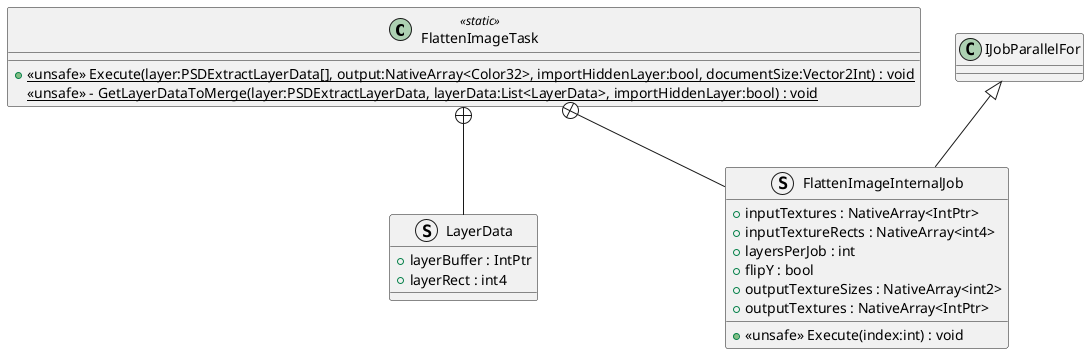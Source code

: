 @startuml
class FlattenImageTask <<static>> {
    + {static} <<unsafe>> Execute(layer:PSDExtractLayerData[], output:NativeArray<Color32>, importHiddenLayer:bool, documentSize:Vector2Int) : void
    {static} <<unsafe>> - GetLayerDataToMerge(layer:PSDExtractLayerData, layerData:List<LayerData>, importHiddenLayer:bool) : void
}
struct LayerData {
    + layerBuffer : IntPtr
    + layerRect : int4
}
struct FlattenImageInternalJob {
    + inputTextures : NativeArray<IntPtr>
    + inputTextureRects : NativeArray<int4>
    + layersPerJob : int
    + flipY : bool
    + outputTextureSizes : NativeArray<int2>
    + outputTextures : NativeArray<IntPtr>
    + <<unsafe>> Execute(index:int) : void
}
FlattenImageTask +-- LayerData
FlattenImageTask +-- FlattenImageInternalJob
IJobParallelFor <|-- FlattenImageInternalJob
@enduml
